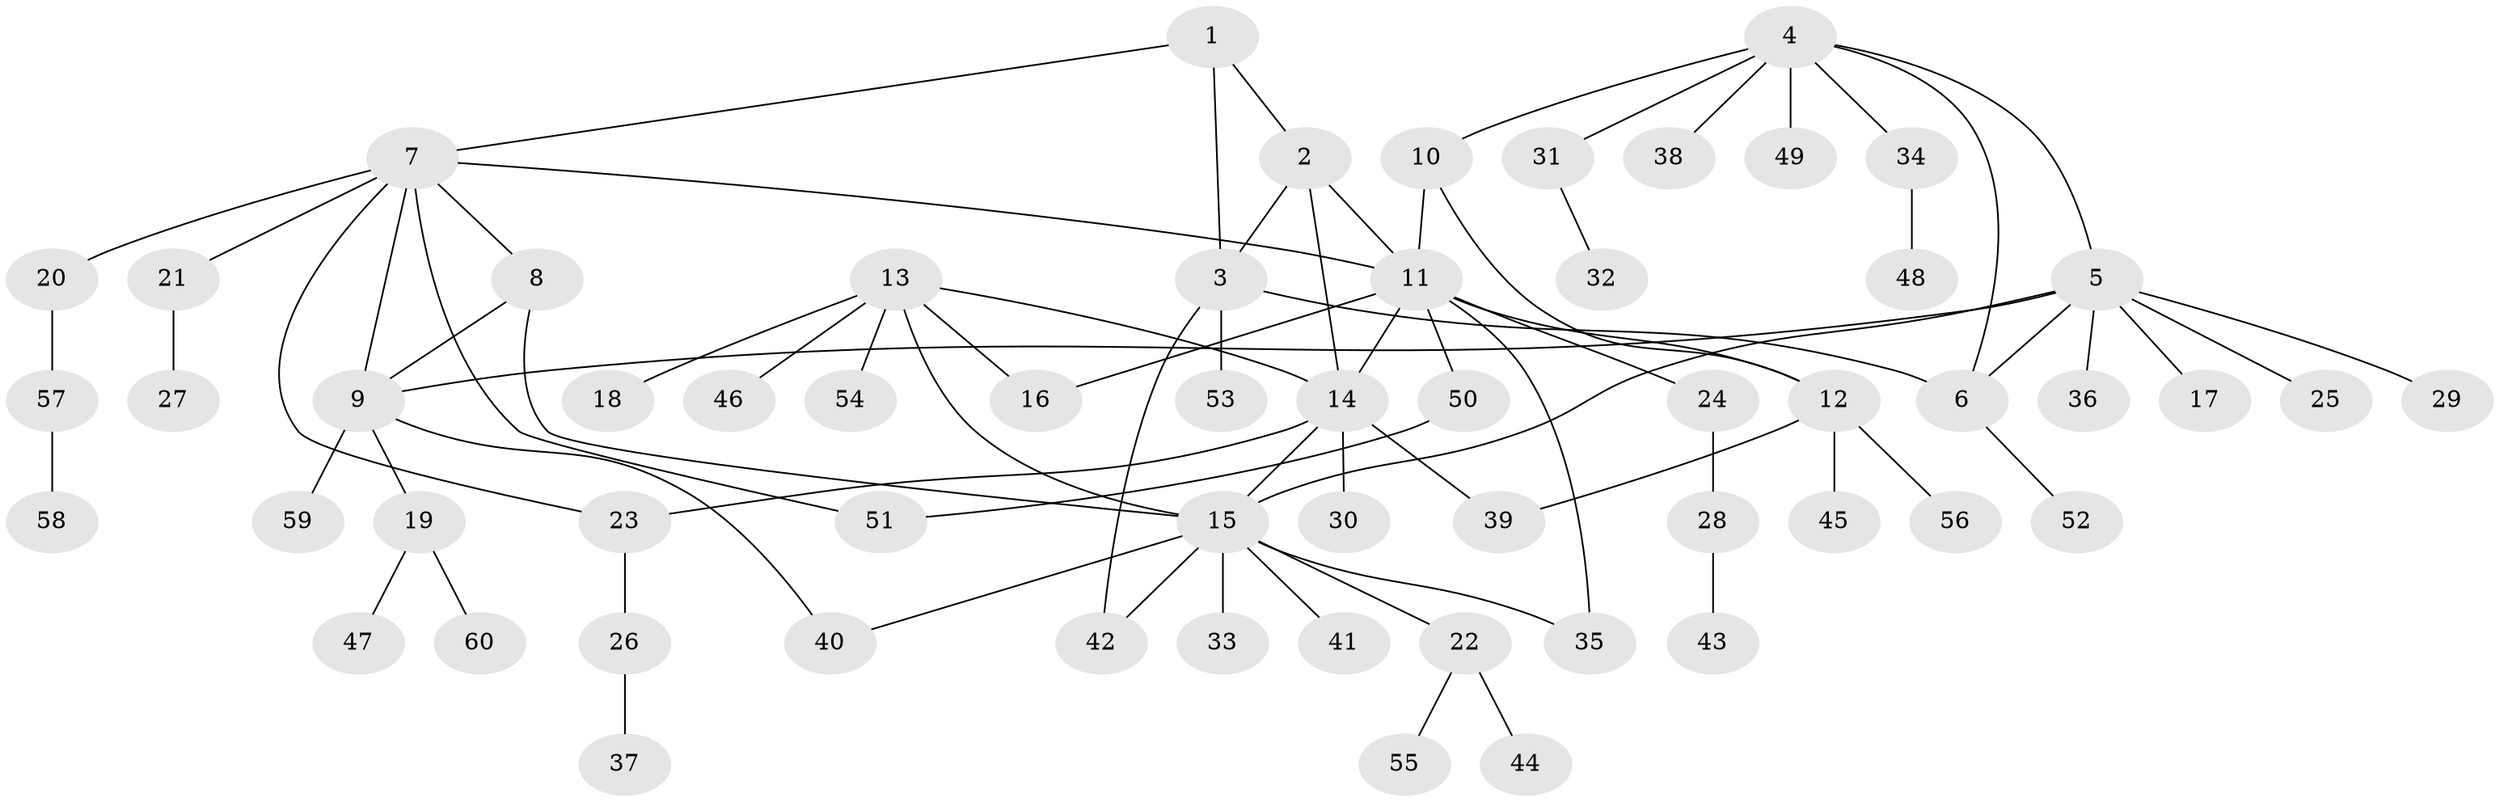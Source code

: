// coarse degree distribution, {9: 0.041666666666666664, 1: 0.7083333333333334, 6: 0.125, 4: 0.041666666666666664, 3: 0.08333333333333333}
// Generated by graph-tools (version 1.1) at 2025/59/03/04/25 21:59:15]
// undirected, 60 vertices, 77 edges
graph export_dot {
graph [start="1"]
  node [color=gray90,style=filled];
  1;
  2;
  3;
  4;
  5;
  6;
  7;
  8;
  9;
  10;
  11;
  12;
  13;
  14;
  15;
  16;
  17;
  18;
  19;
  20;
  21;
  22;
  23;
  24;
  25;
  26;
  27;
  28;
  29;
  30;
  31;
  32;
  33;
  34;
  35;
  36;
  37;
  38;
  39;
  40;
  41;
  42;
  43;
  44;
  45;
  46;
  47;
  48;
  49;
  50;
  51;
  52;
  53;
  54;
  55;
  56;
  57;
  58;
  59;
  60;
  1 -- 2;
  1 -- 3;
  1 -- 7;
  2 -- 3;
  2 -- 11;
  2 -- 14;
  3 -- 6;
  3 -- 42;
  3 -- 53;
  4 -- 5;
  4 -- 6;
  4 -- 10;
  4 -- 31;
  4 -- 34;
  4 -- 38;
  4 -- 49;
  5 -- 6;
  5 -- 9;
  5 -- 15;
  5 -- 17;
  5 -- 25;
  5 -- 29;
  5 -- 36;
  6 -- 52;
  7 -- 8;
  7 -- 9;
  7 -- 11;
  7 -- 20;
  7 -- 21;
  7 -- 23;
  7 -- 51;
  8 -- 9;
  8 -- 15;
  9 -- 19;
  9 -- 40;
  9 -- 59;
  10 -- 11;
  10 -- 12;
  11 -- 12;
  11 -- 14;
  11 -- 16;
  11 -- 24;
  11 -- 35;
  11 -- 50;
  12 -- 39;
  12 -- 45;
  12 -- 56;
  13 -- 14;
  13 -- 15;
  13 -- 16;
  13 -- 18;
  13 -- 46;
  13 -- 54;
  14 -- 15;
  14 -- 23;
  14 -- 30;
  14 -- 39;
  15 -- 22;
  15 -- 33;
  15 -- 35;
  15 -- 40;
  15 -- 41;
  15 -- 42;
  19 -- 47;
  19 -- 60;
  20 -- 57;
  21 -- 27;
  22 -- 44;
  22 -- 55;
  23 -- 26;
  24 -- 28;
  26 -- 37;
  28 -- 43;
  31 -- 32;
  34 -- 48;
  50 -- 51;
  57 -- 58;
}
